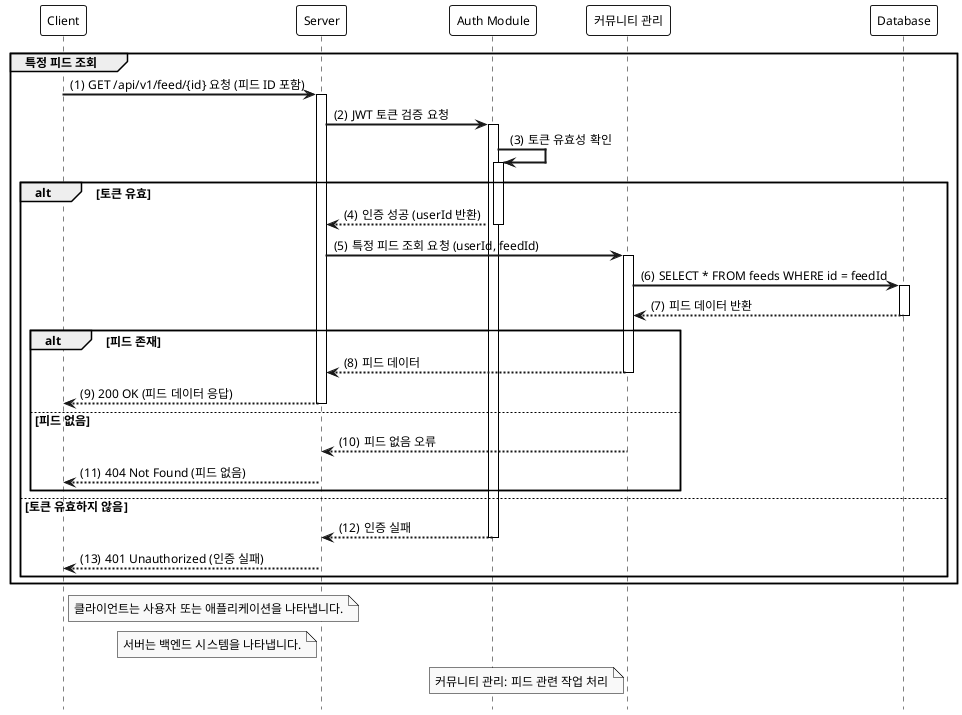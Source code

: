 @startuml

hide footbox
autoactivate on

' 스타일 설정
skinparam monochrome true
skinparam shadowing false
skinparam defaultFontSize 12
skinparam defaultFontName Arial
skinparam activityBackgroundColor #EFEFEF
skinparam activityBorderColor #CCCCCC
skinparam sequenceArrowThickness 2
skinparam sequenceParticipantBorderThickness 1
skinparam sequenceParticipantBackgroundColor #FFFFFF
skinparam sequenceLifeLineBorderColor #000000
skinparam sequenceLifeLineBackgroundColor #FFFFFF
skinparam noteBackgroundColor #FFFFCC
skinparam noteBorderColor #000000

participant "Client" as C
participant "Server" as S
participant "Auth Module" as AM
participant "커뮤니티 관리" as CM
participant "Database" as DB

group 특정 피드 조회
    autonumber 1 "(0)"
    C -> S: GET /api/v1/feed/{id} 요청 (피드 ID 포함)
    S -> AM: JWT 토큰 검증 요청
    AM -> AM: 토큰 유효성 확인
    alt 토큰 유효
        AM --> S: 인증 성공 (userId 반환)
        S -> CM: 특정 피드 조회 요청 (userId, feedId)
        CM -> DB: SELECT * FROM feeds WHERE id = feedId
        DB --> CM: 피드 데이터 반환
        alt 피드 존재
            CM --> S: 피드 데이터
            S --> C: 200 OK (피드 데이터 응답)
        else 피드 없음
            CM --> S: 피드 없음 오류
            S --> C: 404 Not Found (피드 없음)
        end
    else 토큰 유효하지 않음
        AM --> S: 인증 실패
        S --> C: 401 Unauthorized (인증 실패)
    end
end

note right of C: 클라이언트는 사용자 또는 애플리케이션을 나타냅니다.
note left of S: 서버는 백엔드 시스템을 나타냅니다.
note left of CM: 커뮤니티 관리: 피드 관련 작업 처리

@enduml